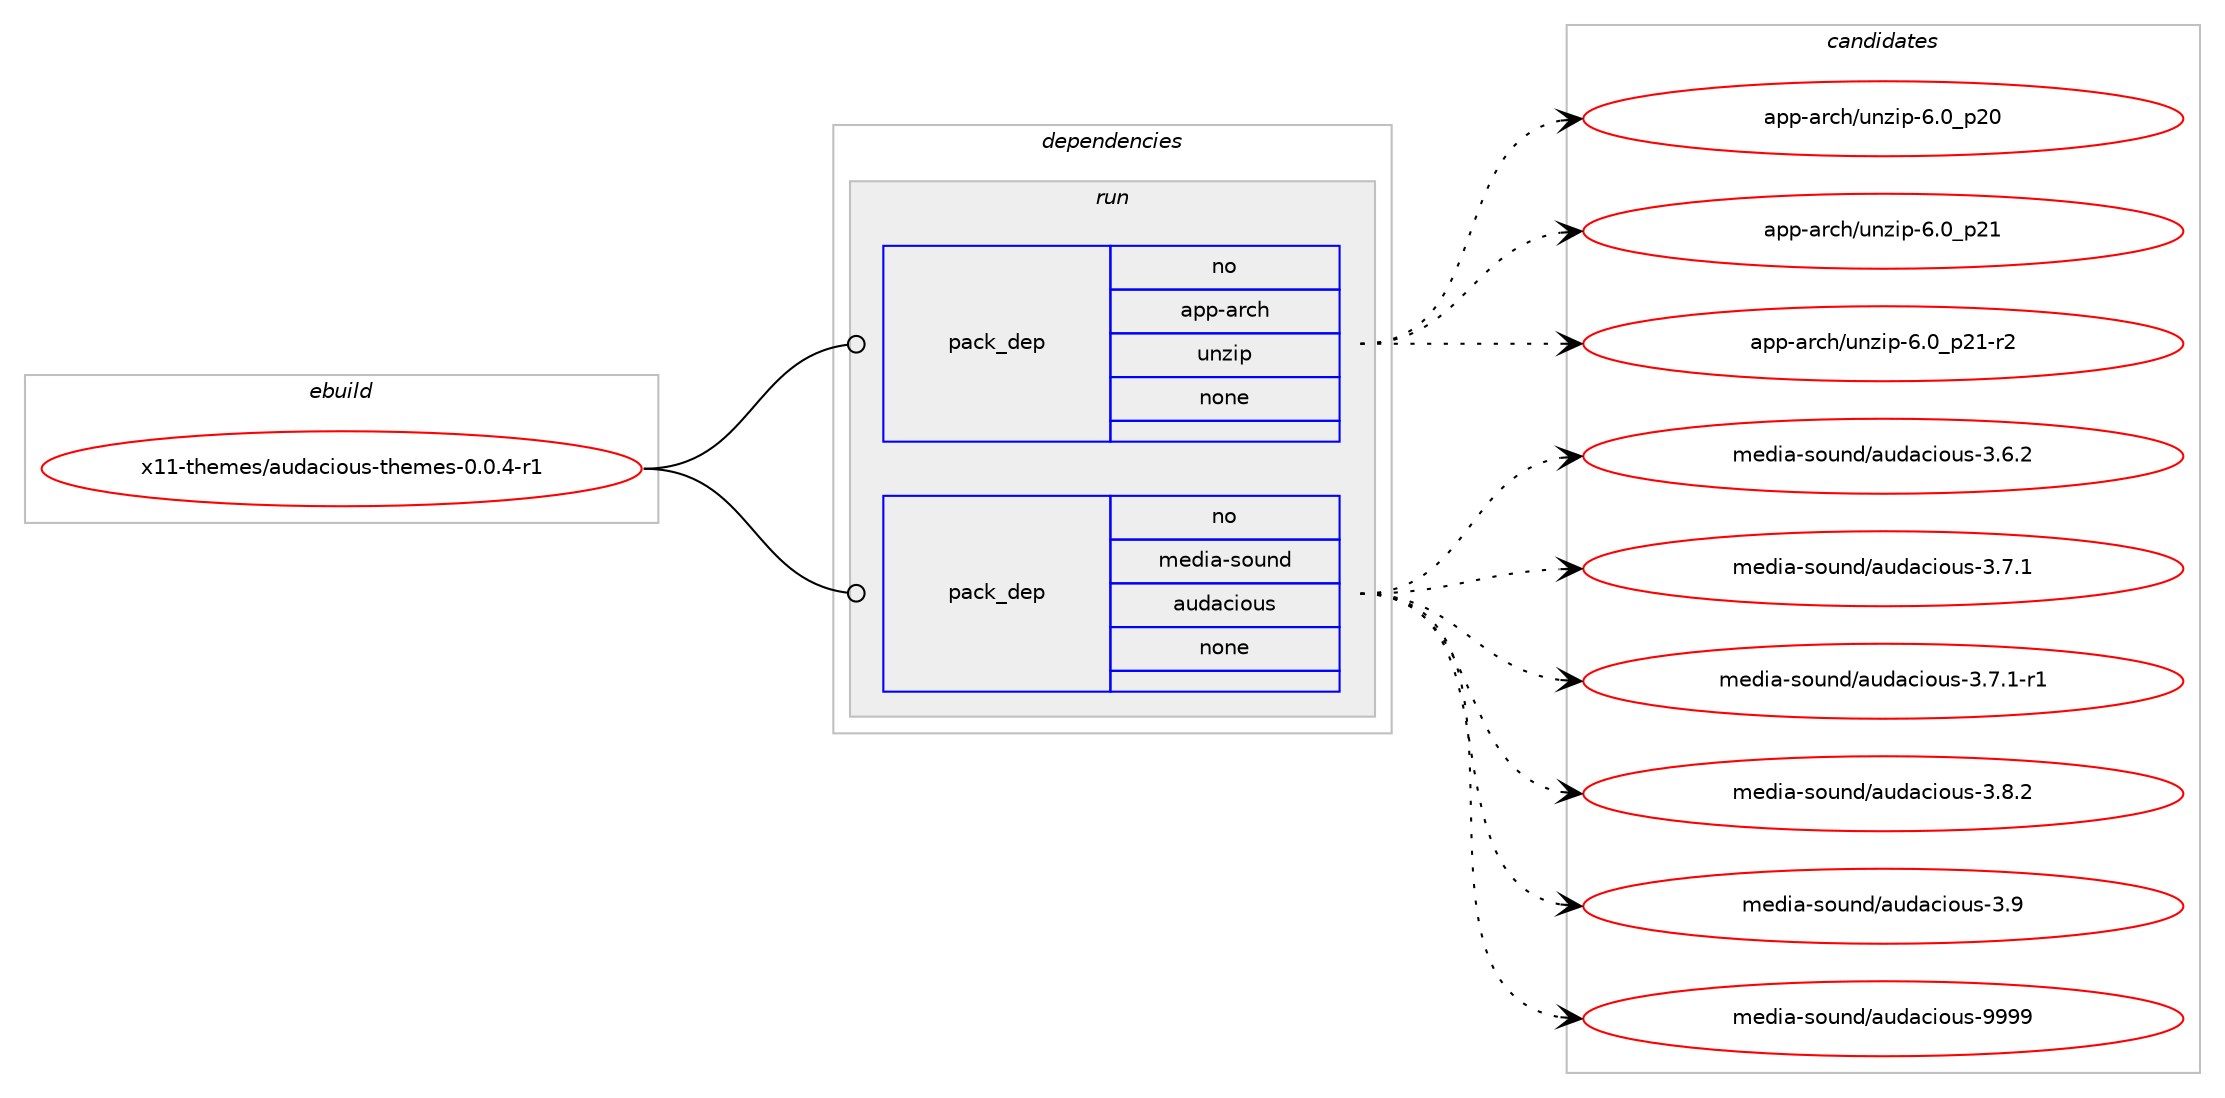digraph prolog {

# *************
# Graph options
# *************

newrank=true;
concentrate=true;
compound=true;
graph [rankdir=LR,fontname=Helvetica,fontsize=10,ranksep=1.5];#, ranksep=2.5, nodesep=0.2];
edge  [arrowhead=vee];
node  [fontname=Helvetica,fontsize=10];

# **********
# The ebuild
# **********

subgraph cluster_leftcol {
color=gray;
rank=same;
label=<<i>ebuild</i>>;
id [label="x11-themes/audacious-themes-0.0.4-r1", color=red, width=4, href="../x11-themes/audacious-themes-0.0.4-r1.svg"];
}

# ****************
# The dependencies
# ****************

subgraph cluster_midcol {
color=gray;
label=<<i>dependencies</i>>;
subgraph cluster_compile {
fillcolor="#eeeeee";
style=filled;
label=<<i>compile</i>>;
}
subgraph cluster_compileandrun {
fillcolor="#eeeeee";
style=filled;
label=<<i>compile and run</i>>;
}
subgraph cluster_run {
fillcolor="#eeeeee";
style=filled;
label=<<i>run</i>>;
subgraph pack3976 {
dependency4366 [label=<<TABLE BORDER="0" CELLBORDER="1" CELLSPACING="0" CELLPADDING="4" WIDTH="220"><TR><TD ROWSPAN="6" CELLPADDING="30">pack_dep</TD></TR><TR><TD WIDTH="110">no</TD></TR><TR><TD>app-arch</TD></TR><TR><TD>unzip</TD></TR><TR><TD>none</TD></TR><TR><TD></TD></TR></TABLE>>, shape=none, color=blue];
}
id:e -> dependency4366:w [weight=20,style="solid",arrowhead="odot"];
subgraph pack3977 {
dependency4367 [label=<<TABLE BORDER="0" CELLBORDER="1" CELLSPACING="0" CELLPADDING="4" WIDTH="220"><TR><TD ROWSPAN="6" CELLPADDING="30">pack_dep</TD></TR><TR><TD WIDTH="110">no</TD></TR><TR><TD>media-sound</TD></TR><TR><TD>audacious</TD></TR><TR><TD>none</TD></TR><TR><TD></TD></TR></TABLE>>, shape=none, color=blue];
}
id:e -> dependency4367:w [weight=20,style="solid",arrowhead="odot"];
}
}

# **************
# The candidates
# **************

subgraph cluster_choices {
rank=same;
color=gray;
label=<<i>candidates</i>>;

subgraph choice3976 {
color=black;
nodesep=1;
choice971121124597114991044711711012210511245544648951125048 [label="app-arch/unzip-6.0_p20", color=red, width=4,href="../app-arch/unzip-6.0_p20.svg"];
choice971121124597114991044711711012210511245544648951125049 [label="app-arch/unzip-6.0_p21", color=red, width=4,href="../app-arch/unzip-6.0_p21.svg"];
choice9711211245971149910447117110122105112455446489511250494511450 [label="app-arch/unzip-6.0_p21-r2", color=red, width=4,href="../app-arch/unzip-6.0_p21-r2.svg"];
dependency4366:e -> choice971121124597114991044711711012210511245544648951125048:w [style=dotted,weight="100"];
dependency4366:e -> choice971121124597114991044711711012210511245544648951125049:w [style=dotted,weight="100"];
dependency4366:e -> choice9711211245971149910447117110122105112455446489511250494511450:w [style=dotted,weight="100"];
}
subgraph choice3977 {
color=black;
nodesep=1;
choice109101100105974511511111711010047971171009799105111117115455146544650 [label="media-sound/audacious-3.6.2", color=red, width=4,href="../media-sound/audacious-3.6.2.svg"];
choice109101100105974511511111711010047971171009799105111117115455146554649 [label="media-sound/audacious-3.7.1", color=red, width=4,href="../media-sound/audacious-3.7.1.svg"];
choice1091011001059745115111117110100479711710097991051111171154551465546494511449 [label="media-sound/audacious-3.7.1-r1", color=red, width=4,href="../media-sound/audacious-3.7.1-r1.svg"];
choice109101100105974511511111711010047971171009799105111117115455146564650 [label="media-sound/audacious-3.8.2", color=red, width=4,href="../media-sound/audacious-3.8.2.svg"];
choice10910110010597451151111171101004797117100979910511111711545514657 [label="media-sound/audacious-3.9", color=red, width=4,href="../media-sound/audacious-3.9.svg"];
choice1091011001059745115111117110100479711710097991051111171154557575757 [label="media-sound/audacious-9999", color=red, width=4,href="../media-sound/audacious-9999.svg"];
dependency4367:e -> choice109101100105974511511111711010047971171009799105111117115455146544650:w [style=dotted,weight="100"];
dependency4367:e -> choice109101100105974511511111711010047971171009799105111117115455146554649:w [style=dotted,weight="100"];
dependency4367:e -> choice1091011001059745115111117110100479711710097991051111171154551465546494511449:w [style=dotted,weight="100"];
dependency4367:e -> choice109101100105974511511111711010047971171009799105111117115455146564650:w [style=dotted,weight="100"];
dependency4367:e -> choice10910110010597451151111171101004797117100979910511111711545514657:w [style=dotted,weight="100"];
dependency4367:e -> choice1091011001059745115111117110100479711710097991051111171154557575757:w [style=dotted,weight="100"];
}
}

}
